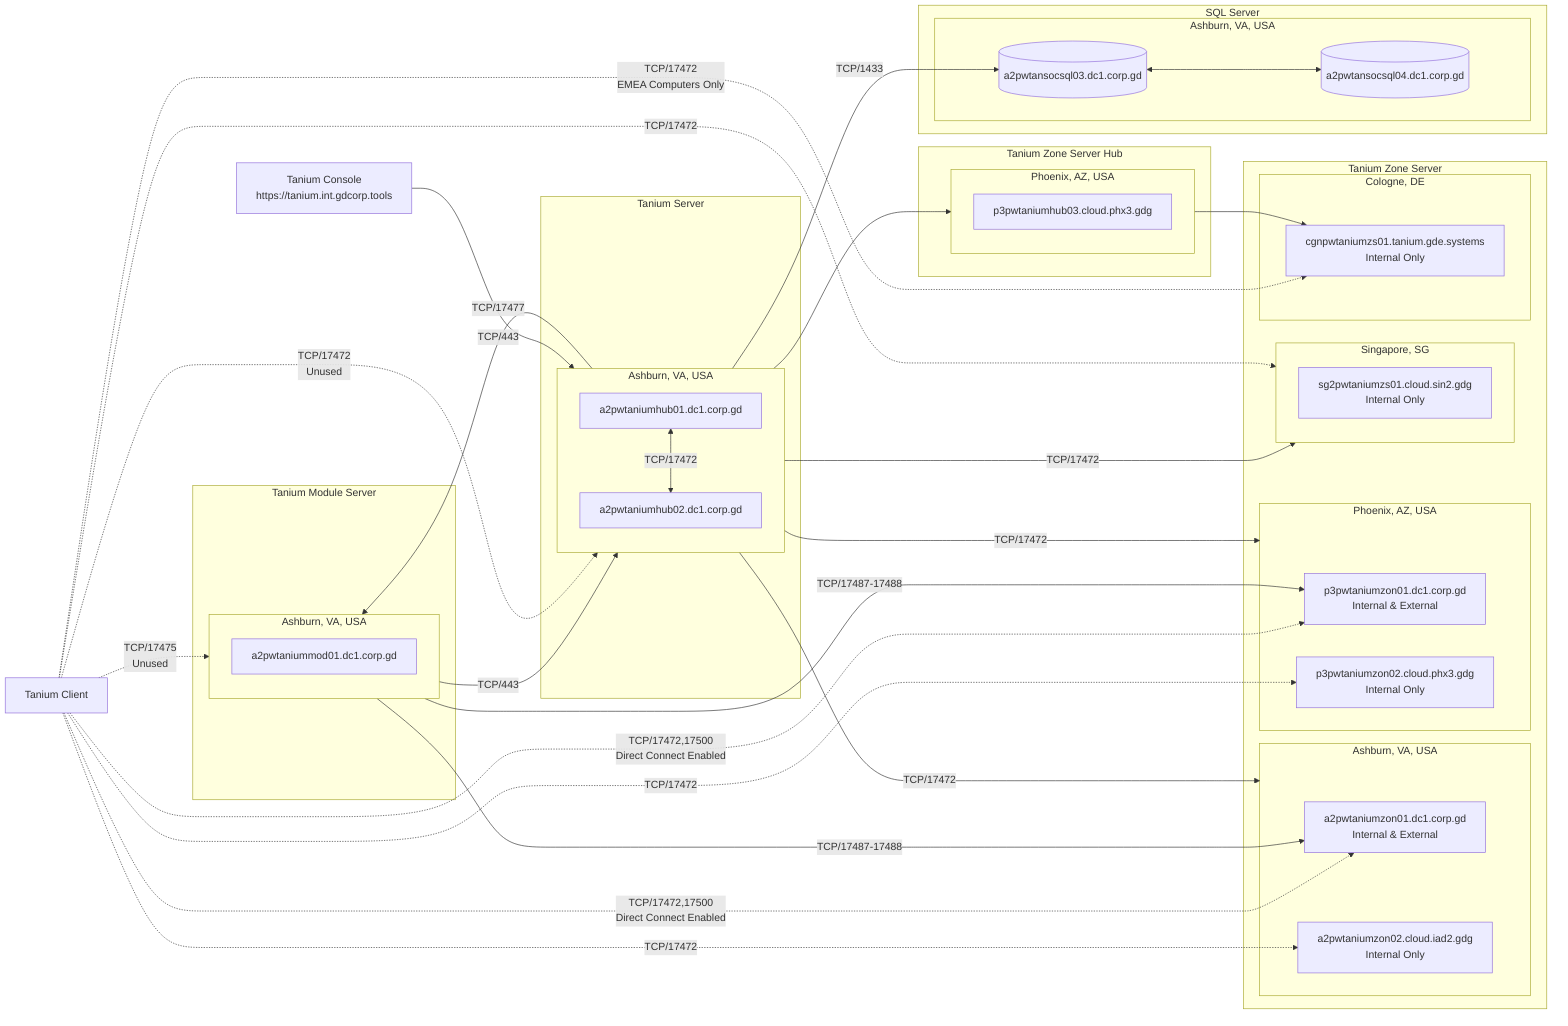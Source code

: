 flowchart LR
    %% Define nodes and subgraphs
    subgraph TS["Tanium Server"]
        subgraph TS_A2["Ashburn, VA, USA"]
            TS_A2_1["a2pwtaniumhub01.dc1.corp.gd"]
            TS_A2_2["a2pwtaniumhub02.dc1.corp.gd"]
            TS_A2_1 <-->|"TCP/17472"| TS_A2_2
        end
    end
    subgraph MS["Tanium Module Server"]
        subgraph MS_A2["Ashburn, VA, USA"]
            MS_A2_1["a2pwtaniummod01.dc1.corp.gd"]
        end
    end
    subgraph ZS["Tanium Zone Server"]
        subgraph ZS_A2["Ashburn, VA, USA"]
            ZS_A2_1["a2pwtaniumzon01.dc1.corp.gd<br/>Internal & External"]
            ZS_A2_2["a2pwtaniumzon02.cloud.iad2.gdg<br/>Internal Only"]
        end
        subgraph ZS_P3["Phoenix, AZ, USA"]
            ZS_P3_1["p3pwtaniumzon01.dc1.corp.gd<br/>Internal & External"]
            ZS_P3_2["p3pwtaniumzon02.cloud.phx3.gdg<br/>Internal Only"]
        end
        subgraph ZS_SG2["Singapore, SG"]
            ZS_SG2_1["sg2pwtaniumzs01.cloud.sin2.gdg<br/>Internal Only"]
        end
        subgraph ZS_CGN["Cologne, DE"]
            ZS_CGN_1["cgnpwtaniumzs01.tanium.gde.systems<br/>Internal Only"]
        end
    end
    subgraph ZH["Tanium Zone Server Hub"]
        subgraph ZH_P3["Phoenix, AZ, USA"]
            ZH_P3_1["p3pwtaniumhub03.cloud.phx3.gdg"]
        end
    end
    subgraph SQL["SQL Server"]
        subgraph SQL_A2["Ashburn, VA, USA"]
            SQL_A2_3[("a2pwtansocsql03.dc1.corp.gd")]
            SQL_A2_4[("a2pwtansocsql04.dc1.corp.gd")]
            SQL_A2_3 <--> SQL_A2_4
        end
    end
    
    %% Define nodes not part of a subgraph
    %%Title("Tanium Production"):::StyleGoDaddyProd
    %%TaniumClientInt["Tanium Client"]
    TaniumClientExt["Tanium Client"]
    TaniumConsole["Tanium Console<br/>https://tanium.int.gdcorp.tools"]
    %%RDPBastion["RDP Bastion Host<br/>cgnpwbastion01.gde.systems"]
    %%RDPClient["RDP Client"]

    %% Define relationships
    TS_A2 -->|"TCP/17477"| MS_A2
    MS_A2 -->|"TCP/443"| TS_A2
    MS_A2 -->|"TCP/17487-17488"| ZS_A2_1
    MS_A2 -->|"TCP/17487-17488"| ZS_P3_1
    TS_A2 -->|"TCP/1433"| SQL_A2_3
    TS_A2 --> ZH_P3 --> ZS_CGN_1
    TS_A2 -->|"TCP/17472"| ZS_A2
    TS_A2 -->|"TCP/17472"| ZS_P3
    TS_A2 -->|"TCP/17472"| ZS_SG2
    TaniumClientExt .->|"TCP/17472<br/>Unused"| TS_A2
    TaniumClientExt .->|"TCP/17475<br/>Unused"| MS_A2
    TaniumClientExt .->|"TCP/17472<br/>EMEA Computers Only"| ZS_CGN_1
    TaniumClientExt .->|"TCP/17472,17500<br/>Direct Connect Enabled"| ZS_A2_1
    TaniumClientExt .->|"TCP/17472"| ZS_A2_2
    TaniumClientExt .->|"TCP/17472,17500<br/>Direct Connect Enabled"| ZS_P3_1
    TaniumClientExt .->|"TCP/17472"| ZS_P3_2
    TaniumClientExt .->|"TCP/17472"| ZS_SG2
    TaniumConsole -->|"TCP/443"| TS_A2
    %%RDPClient -->|"TCP/UDP/3389"| RDPBastion -->|"TCP/UDP/3389"| ZS_CGN_1

    %% Add hyperlinks
    click TaniumConsole "https://tanium.int.gdcorp.tools" "Tanium Console (VPN Required)"

    %% Define styles
    classDef StyleGoDaddyProd fill:#E22726,color:#000000,stroke:#FFFFFF,stroke-width:1px;
    classDef StyleGoDaddyProdEMEA fill:#FED317,color:#2F1C4C,stroke:#FADCD9,stroke-width:1px;
    classDef StyleGoDaddyDev fill:#00782E,color:#D8EFEF,stroke:#FFEEA9,stroke-width:1px;

    %% Assign styles
    %%class Title StyleGoDaddyProd;